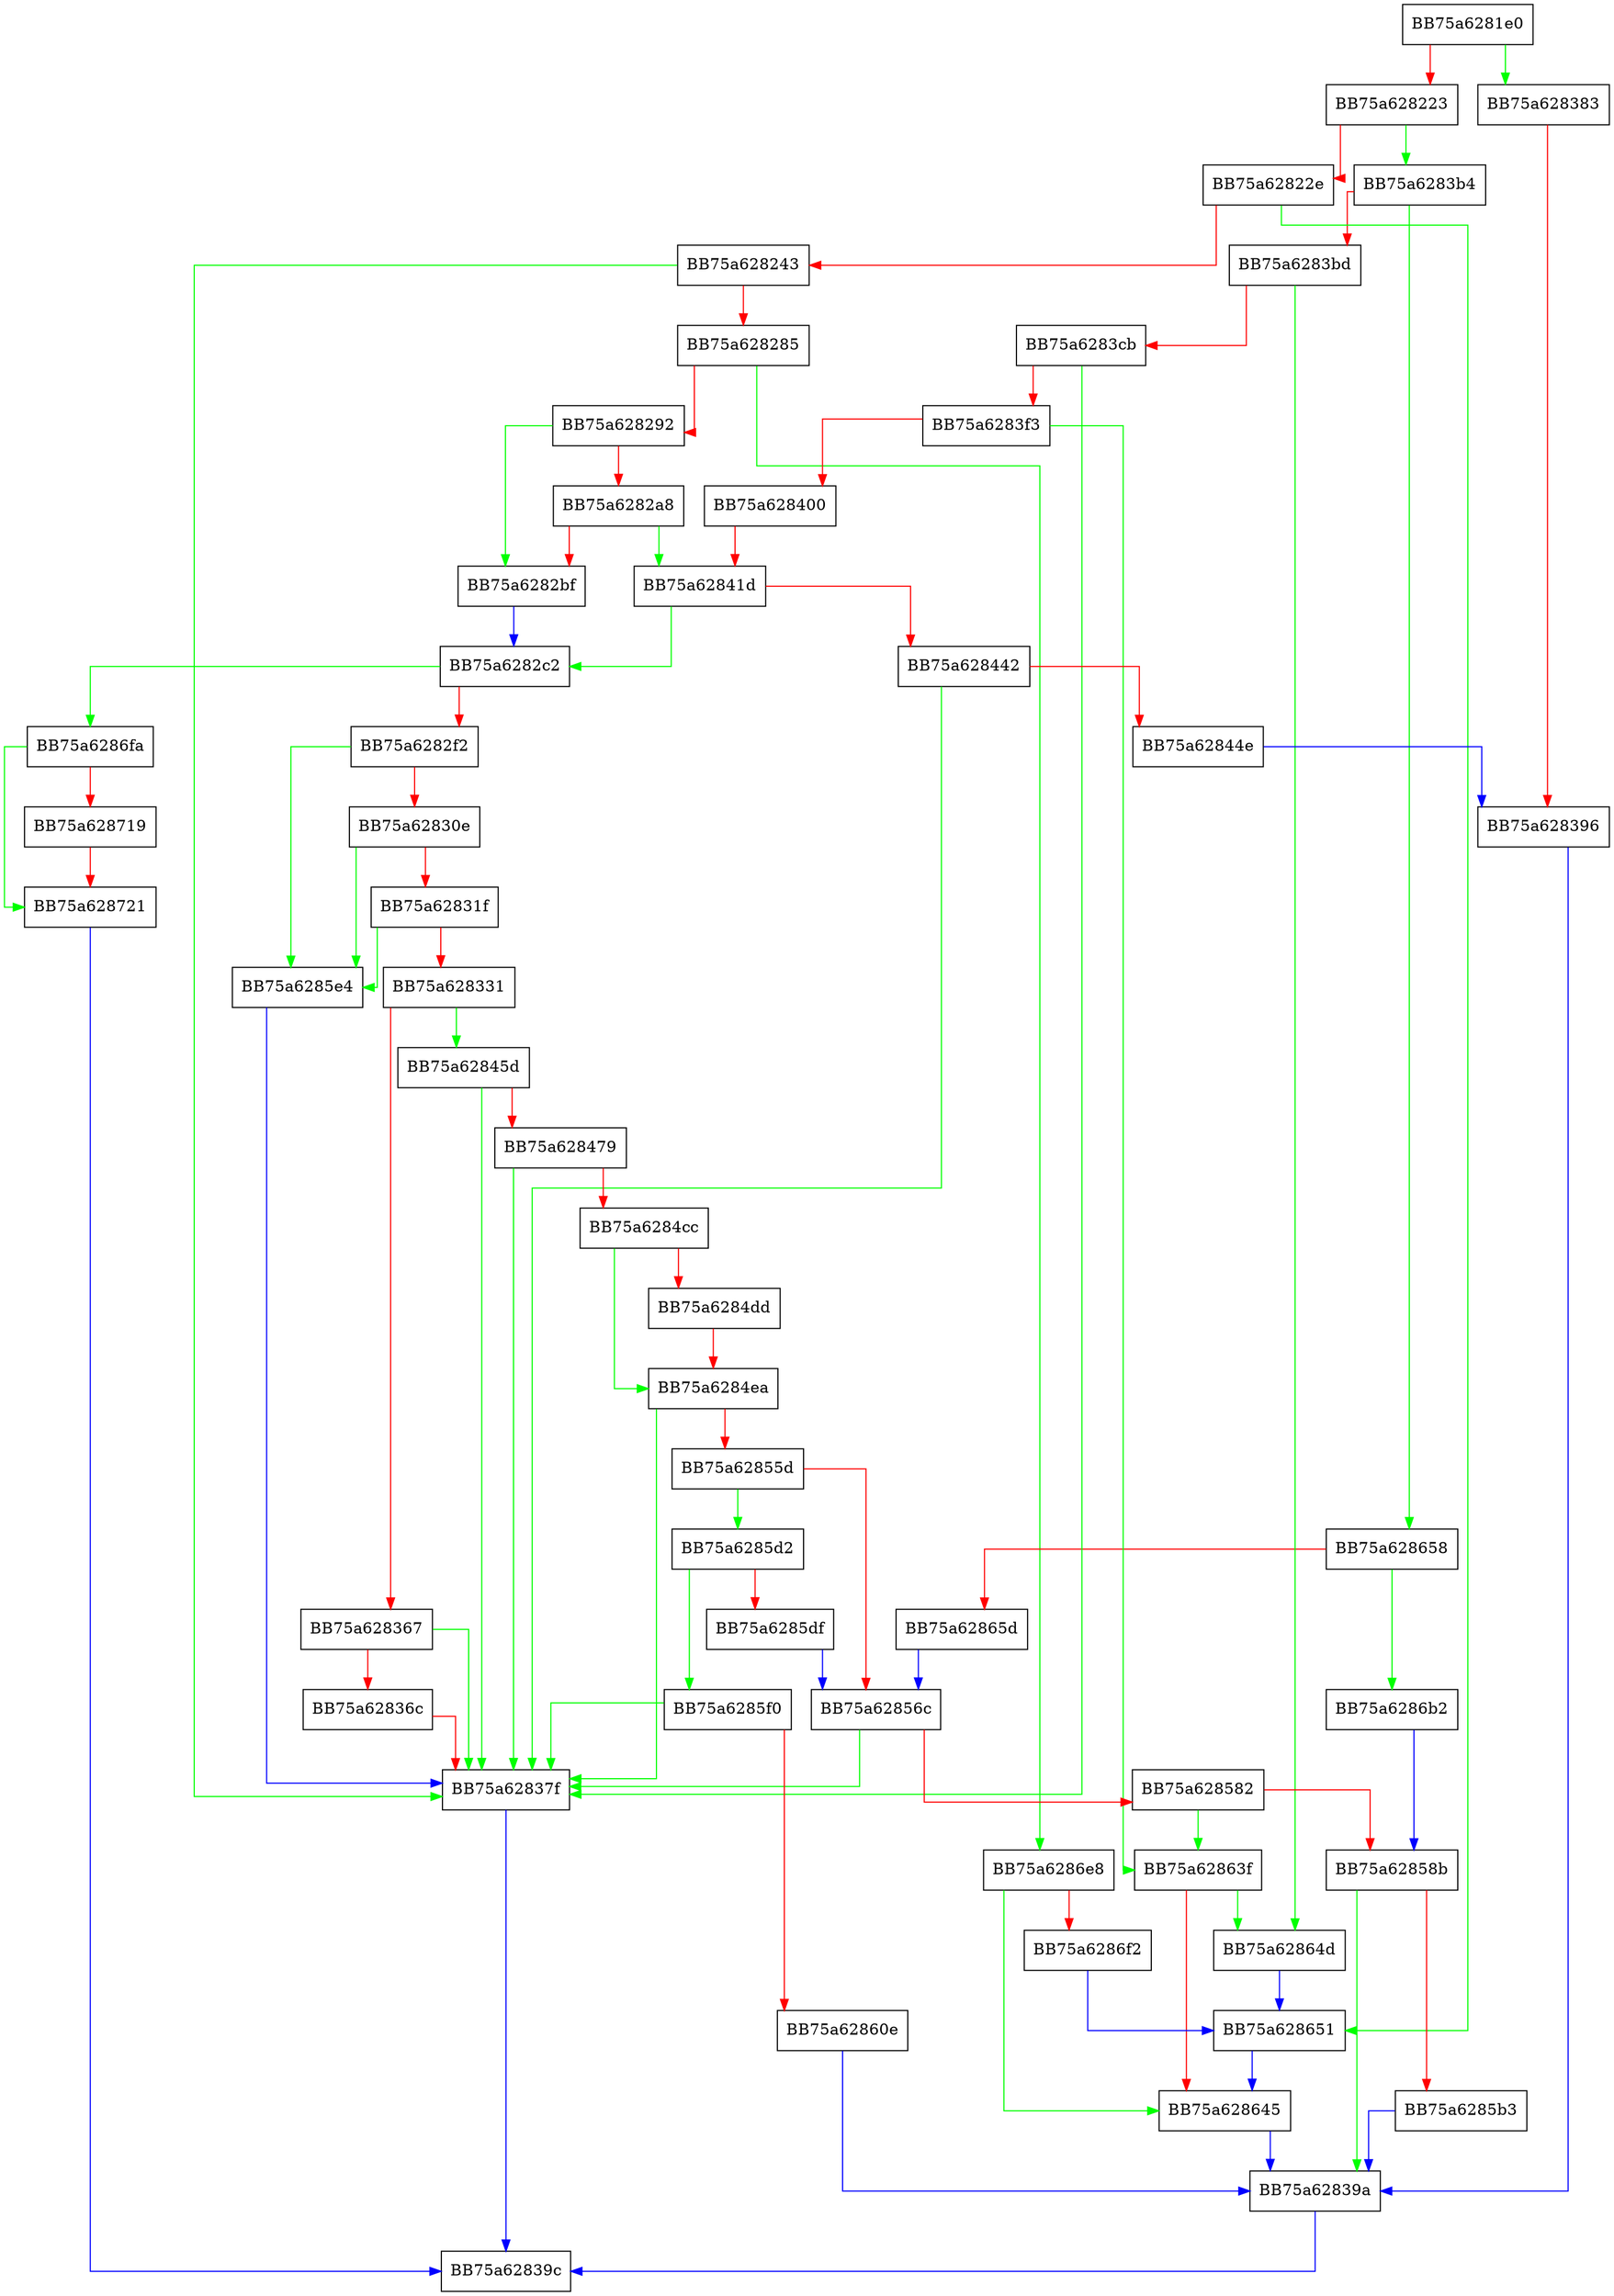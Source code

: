 digraph eval {
  node [shape="box"];
  graph [splines=ortho];
  BB75a6281e0 -> BB75a628383 [color="green"];
  BB75a6281e0 -> BB75a628223 [color="red"];
  BB75a628223 -> BB75a6283b4 [color="green"];
  BB75a628223 -> BB75a62822e [color="red"];
  BB75a62822e -> BB75a628651 [color="green"];
  BB75a62822e -> BB75a628243 [color="red"];
  BB75a628243 -> BB75a62837f [color="green"];
  BB75a628243 -> BB75a628285 [color="red"];
  BB75a628285 -> BB75a6286e8 [color="green"];
  BB75a628285 -> BB75a628292 [color="red"];
  BB75a628292 -> BB75a6282bf [color="green"];
  BB75a628292 -> BB75a6282a8 [color="red"];
  BB75a6282a8 -> BB75a62841d [color="green"];
  BB75a6282a8 -> BB75a6282bf [color="red"];
  BB75a6282bf -> BB75a6282c2 [color="blue"];
  BB75a6282c2 -> BB75a6286fa [color="green"];
  BB75a6282c2 -> BB75a6282f2 [color="red"];
  BB75a6282f2 -> BB75a6285e4 [color="green"];
  BB75a6282f2 -> BB75a62830e [color="red"];
  BB75a62830e -> BB75a6285e4 [color="green"];
  BB75a62830e -> BB75a62831f [color="red"];
  BB75a62831f -> BB75a6285e4 [color="green"];
  BB75a62831f -> BB75a628331 [color="red"];
  BB75a628331 -> BB75a62845d [color="green"];
  BB75a628331 -> BB75a628367 [color="red"];
  BB75a628367 -> BB75a62837f [color="green"];
  BB75a628367 -> BB75a62836c [color="red"];
  BB75a62836c -> BB75a62837f [color="red"];
  BB75a62837f -> BB75a62839c [color="blue"];
  BB75a628383 -> BB75a628396 [color="red"];
  BB75a628396 -> BB75a62839a [color="blue"];
  BB75a62839a -> BB75a62839c [color="blue"];
  BB75a6283b4 -> BB75a628658 [color="green"];
  BB75a6283b4 -> BB75a6283bd [color="red"];
  BB75a6283bd -> BB75a62864d [color="green"];
  BB75a6283bd -> BB75a6283cb [color="red"];
  BB75a6283cb -> BB75a62837f [color="green"];
  BB75a6283cb -> BB75a6283f3 [color="red"];
  BB75a6283f3 -> BB75a62863f [color="green"];
  BB75a6283f3 -> BB75a628400 [color="red"];
  BB75a628400 -> BB75a62841d [color="red"];
  BB75a62841d -> BB75a6282c2 [color="green"];
  BB75a62841d -> BB75a628442 [color="red"];
  BB75a628442 -> BB75a62837f [color="green"];
  BB75a628442 -> BB75a62844e [color="red"];
  BB75a62844e -> BB75a628396 [color="blue"];
  BB75a62845d -> BB75a62837f [color="green"];
  BB75a62845d -> BB75a628479 [color="red"];
  BB75a628479 -> BB75a62837f [color="green"];
  BB75a628479 -> BB75a6284cc [color="red"];
  BB75a6284cc -> BB75a6284ea [color="green"];
  BB75a6284cc -> BB75a6284dd [color="red"];
  BB75a6284dd -> BB75a6284ea [color="red"];
  BB75a6284ea -> BB75a62837f [color="green"];
  BB75a6284ea -> BB75a62855d [color="red"];
  BB75a62855d -> BB75a6285d2 [color="green"];
  BB75a62855d -> BB75a62856c [color="red"];
  BB75a62856c -> BB75a62837f [color="green"];
  BB75a62856c -> BB75a628582 [color="red"];
  BB75a628582 -> BB75a62863f [color="green"];
  BB75a628582 -> BB75a62858b [color="red"];
  BB75a62858b -> BB75a62839a [color="green"];
  BB75a62858b -> BB75a6285b3 [color="red"];
  BB75a6285b3 -> BB75a62839a [color="blue"];
  BB75a6285d2 -> BB75a6285f0 [color="green"];
  BB75a6285d2 -> BB75a6285df [color="red"];
  BB75a6285df -> BB75a62856c [color="blue"];
  BB75a6285e4 -> BB75a62837f [color="blue"];
  BB75a6285f0 -> BB75a62837f [color="green"];
  BB75a6285f0 -> BB75a62860e [color="red"];
  BB75a62860e -> BB75a62839a [color="blue"];
  BB75a62863f -> BB75a62864d [color="green"];
  BB75a62863f -> BB75a628645 [color="red"];
  BB75a628645 -> BB75a62839a [color="blue"];
  BB75a62864d -> BB75a628651 [color="blue"];
  BB75a628651 -> BB75a628645 [color="blue"];
  BB75a628658 -> BB75a6286b2 [color="green"];
  BB75a628658 -> BB75a62865d [color="red"];
  BB75a62865d -> BB75a62856c [color="blue"];
  BB75a6286b2 -> BB75a62858b [color="blue"];
  BB75a6286e8 -> BB75a628645 [color="green"];
  BB75a6286e8 -> BB75a6286f2 [color="red"];
  BB75a6286f2 -> BB75a628651 [color="blue"];
  BB75a6286fa -> BB75a628721 [color="green"];
  BB75a6286fa -> BB75a628719 [color="red"];
  BB75a628719 -> BB75a628721 [color="red"];
  BB75a628721 -> BB75a62839c [color="blue"];
}